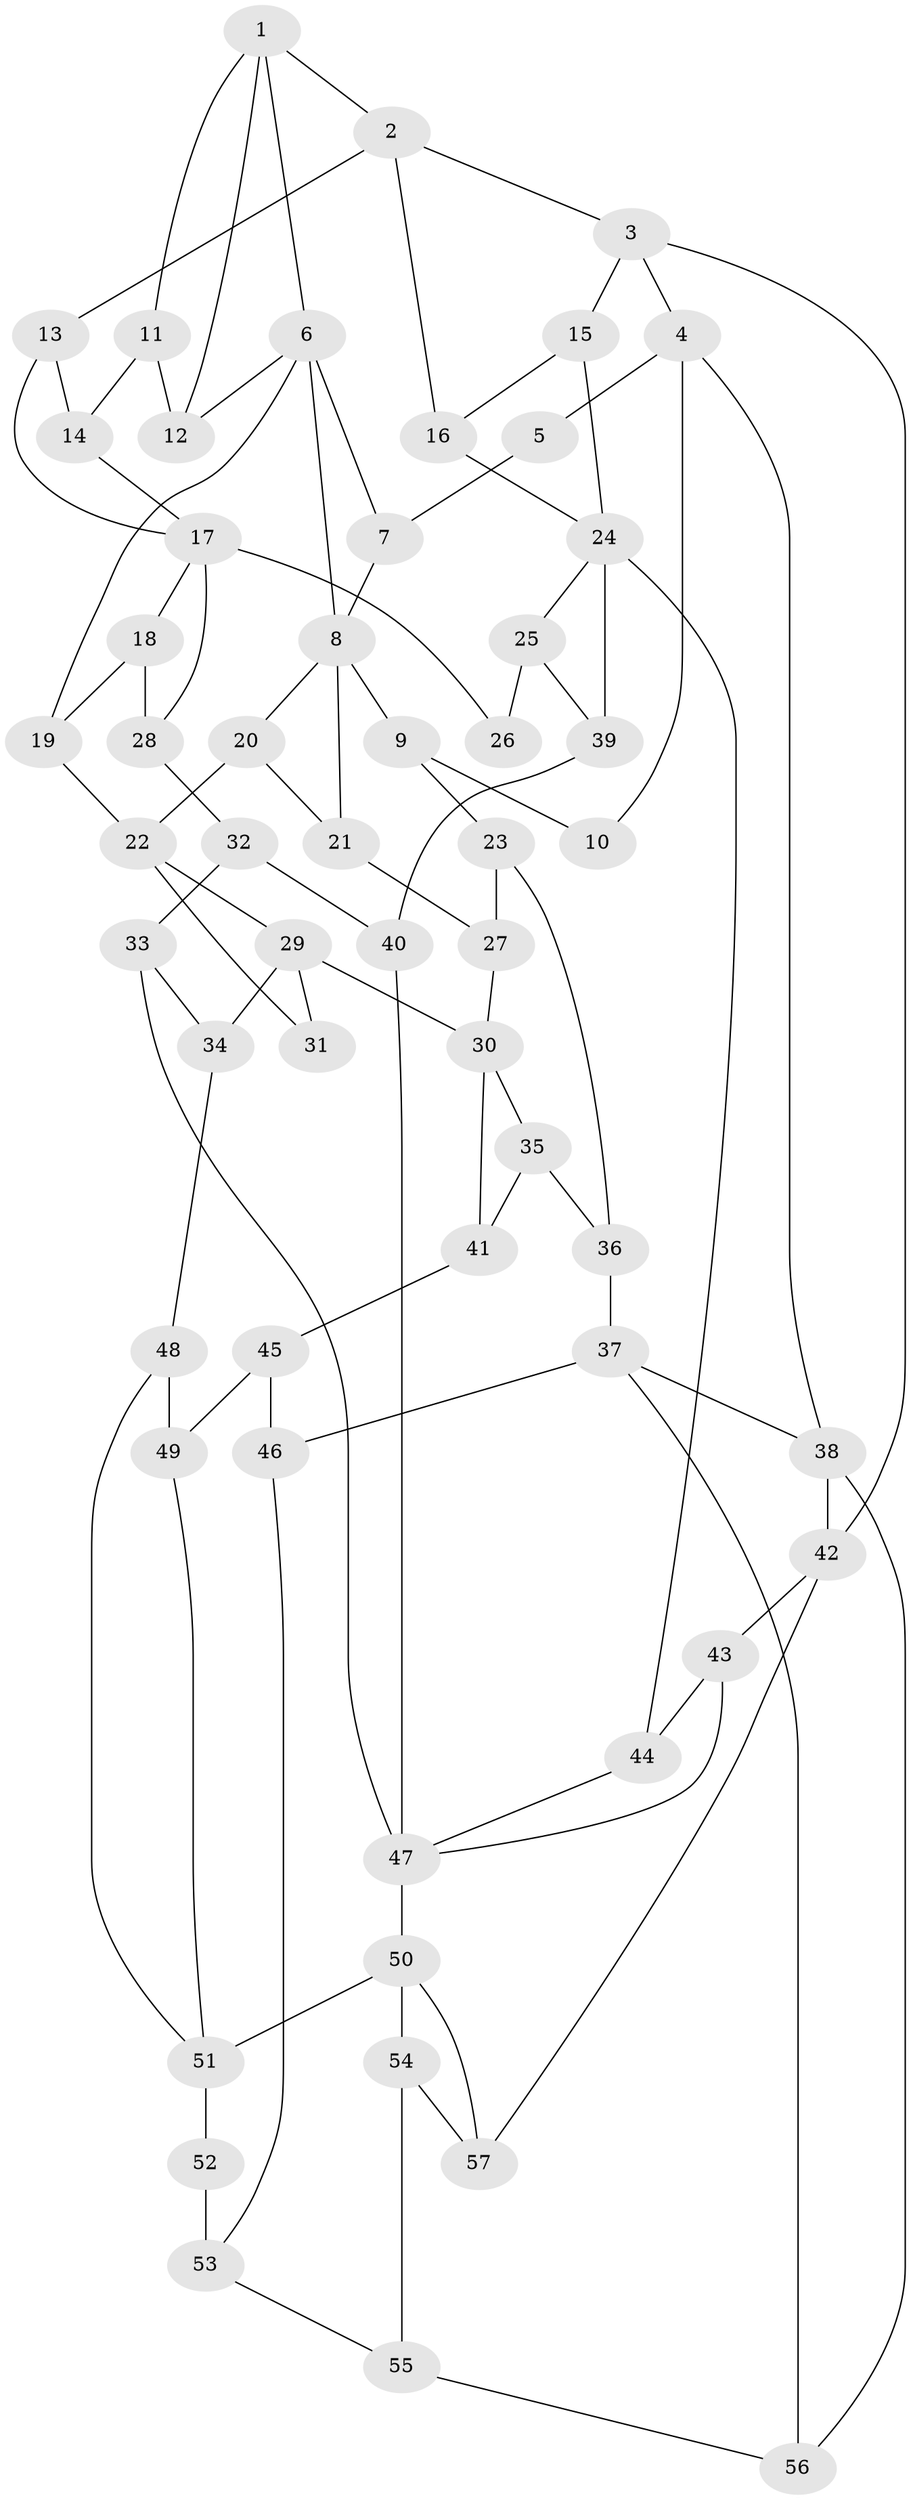 // original degree distribution, {3: 0.017543859649122806, 5: 0.5087719298245614, 4: 0.24561403508771928, 6: 0.22807017543859648}
// Generated by graph-tools (version 1.1) at 2025/38/03/09/25 02:38:55]
// undirected, 57 vertices, 94 edges
graph export_dot {
graph [start="1"]
  node [color=gray90,style=filled];
  1;
  2;
  3;
  4;
  5;
  6;
  7;
  8;
  9;
  10;
  11;
  12;
  13;
  14;
  15;
  16;
  17;
  18;
  19;
  20;
  21;
  22;
  23;
  24;
  25;
  26;
  27;
  28;
  29;
  30;
  31;
  32;
  33;
  34;
  35;
  36;
  37;
  38;
  39;
  40;
  41;
  42;
  43;
  44;
  45;
  46;
  47;
  48;
  49;
  50;
  51;
  52;
  53;
  54;
  55;
  56;
  57;
  1 -- 2 [weight=1.0];
  1 -- 6 [weight=1.0];
  1 -- 11 [weight=1.0];
  1 -- 12 [weight=1.0];
  2 -- 3 [weight=1.0];
  2 -- 13 [weight=1.0];
  2 -- 16 [weight=1.0];
  3 -- 4 [weight=1.0];
  3 -- 15 [weight=1.0];
  3 -- 42 [weight=1.0];
  4 -- 5 [weight=1.0];
  4 -- 10 [weight=1.0];
  4 -- 38 [weight=1.0];
  5 -- 7 [weight=1.0];
  6 -- 7 [weight=1.0];
  6 -- 8 [weight=1.0];
  6 -- 12 [weight=1.0];
  6 -- 19 [weight=1.0];
  7 -- 8 [weight=1.0];
  8 -- 9 [weight=2.0];
  8 -- 20 [weight=1.0];
  8 -- 21 [weight=1.0];
  9 -- 10 [weight=2.0];
  9 -- 23 [weight=2.0];
  11 -- 12 [weight=1.0];
  11 -- 14 [weight=1.0];
  13 -- 14 [weight=1.0];
  13 -- 17 [weight=1.0];
  14 -- 17 [weight=1.0];
  15 -- 16 [weight=1.0];
  15 -- 24 [weight=1.0];
  16 -- 24 [weight=1.0];
  17 -- 18 [weight=1.0];
  17 -- 26 [weight=2.0];
  17 -- 28 [weight=1.0];
  18 -- 19 [weight=2.0];
  18 -- 28 [weight=1.0];
  19 -- 22 [weight=2.0];
  20 -- 21 [weight=1.0];
  20 -- 22 [weight=1.0];
  21 -- 27 [weight=2.0];
  22 -- 29 [weight=1.0];
  22 -- 31 [weight=2.0];
  23 -- 27 [weight=1.0];
  23 -- 36 [weight=2.0];
  24 -- 25 [weight=1.0];
  24 -- 39 [weight=1.0];
  24 -- 44 [weight=2.0];
  25 -- 26 [weight=1.0];
  25 -- 39 [weight=1.0];
  27 -- 30 [weight=2.0];
  28 -- 32 [weight=1.0];
  29 -- 30 [weight=2.0];
  29 -- 31 [weight=1.0];
  29 -- 34 [weight=1.0];
  30 -- 35 [weight=1.0];
  30 -- 41 [weight=1.0];
  32 -- 33 [weight=1.0];
  32 -- 40 [weight=1.0];
  33 -- 34 [weight=1.0];
  33 -- 47 [weight=1.0];
  34 -- 48 [weight=1.0];
  35 -- 36 [weight=1.0];
  35 -- 41 [weight=1.0];
  36 -- 37 [weight=2.0];
  37 -- 38 [weight=1.0];
  37 -- 46 [weight=1.0];
  37 -- 56 [weight=1.0];
  38 -- 42 [weight=1.0];
  38 -- 56 [weight=1.0];
  39 -- 40 [weight=1.0];
  40 -- 47 [weight=1.0];
  41 -- 45 [weight=1.0];
  42 -- 43 [weight=1.0];
  42 -- 57 [weight=1.0];
  43 -- 44 [weight=2.0];
  43 -- 47 [weight=1.0];
  44 -- 47 [weight=1.0];
  45 -- 46 [weight=1.0];
  45 -- 49 [weight=1.0];
  46 -- 53 [weight=1.0];
  47 -- 50 [weight=2.0];
  48 -- 49 [weight=1.0];
  48 -- 51 [weight=1.0];
  49 -- 51 [weight=1.0];
  50 -- 51 [weight=2.0];
  50 -- 54 [weight=1.0];
  50 -- 57 [weight=1.0];
  51 -- 52 [weight=2.0];
  52 -- 53 [weight=4.0];
  53 -- 55 [weight=1.0];
  54 -- 55 [weight=1.0];
  54 -- 57 [weight=1.0];
  55 -- 56 [weight=1.0];
}
